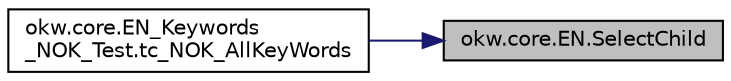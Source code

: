 digraph "okw.core.EN.SelectChild"
{
 // INTERACTIVE_SVG=YES
 // LATEX_PDF_SIZE
  edge [fontname="Helvetica",fontsize="10",labelfontname="Helvetica",labelfontsize="10"];
  node [fontname="Helvetica",fontsize="10",shape=record];
  rankdir="RL";
  Node1353 [label="okw.core.EN.SelectChild",height=0.2,width=0.4,color="black", fillcolor="grey75", style="filled", fontcolor="black",tooltip="Setzt den Wert von SELECTEDCHILD auf den Wert von FN."];
  Node1353 -> Node1354 [dir="back",color="midnightblue",fontsize="10",style="solid",fontname="Helvetica"];
  Node1354 [label="okw.core.EN_Keywords\l_NOK_Test.tc_NOK_AllKeyWords",height=0.2,width=0.4,color="black", fillcolor="white", style="filled",URL="$classokw_1_1core_1_1_e_n___keywords___n_o_k___test.html#a81a960a2341dfb0e27da7871291c84dc",tooltip="Prüft methoden aufruf für einen einfachen Click."];
}
